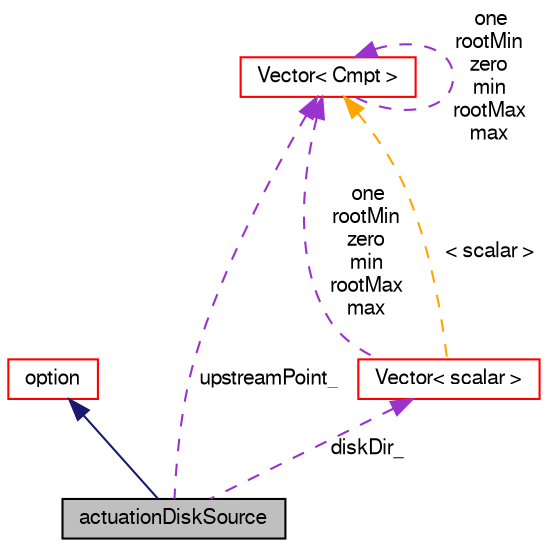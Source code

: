 digraph "actuationDiskSource"
{
  bgcolor="transparent";
  edge [fontname="FreeSans",fontsize="10",labelfontname="FreeSans",labelfontsize="10"];
  node [fontname="FreeSans",fontsize="10",shape=record];
  Node3 [label="actuationDiskSource",height=0.2,width=0.4,color="black", fillcolor="grey75", style="filled", fontcolor="black"];
  Node4 -> Node3 [dir="back",color="midnightblue",fontsize="10",style="solid",fontname="FreeSans"];
  Node4 [label="option",height=0.2,width=0.4,color="red",URL="$a23446.html",tooltip="Finite volume options abtract base class. Provides a base set of controls, e.g. "];
  Node53 -> Node3 [dir="back",color="darkorchid3",fontsize="10",style="dashed",label=" upstreamPoint_" ,fontname="FreeSans"];
  Node53 [label="Vector\< Cmpt \>",height=0.2,width=0.4,color="red",URL="$a28442.html",tooltip="Templated 3D Vector derived from VectorSpace adding construction from 3 components, element access using x(), y() and z() member functions and the inner-product (dot-product) and cross product operators. "];
  Node53 -> Node53 [dir="back",color="darkorchid3",fontsize="10",style="dashed",label=" one\nrootMin\nzero\nmin\nrootMax\nmax" ,fontname="FreeSans"];
  Node57 -> Node3 [dir="back",color="darkorchid3",fontsize="10",style="dashed",label=" diskDir_" ,fontname="FreeSans"];
  Node57 [label="Vector\< scalar \>",height=0.2,width=0.4,color="red",URL="$a28442.html"];
  Node53 -> Node57 [dir="back",color="darkorchid3",fontsize="10",style="dashed",label=" one\nrootMin\nzero\nmin\nrootMax\nmax" ,fontname="FreeSans"];
  Node53 -> Node57 [dir="back",color="orange",fontsize="10",style="dashed",label=" \< scalar \>" ,fontname="FreeSans"];
}
